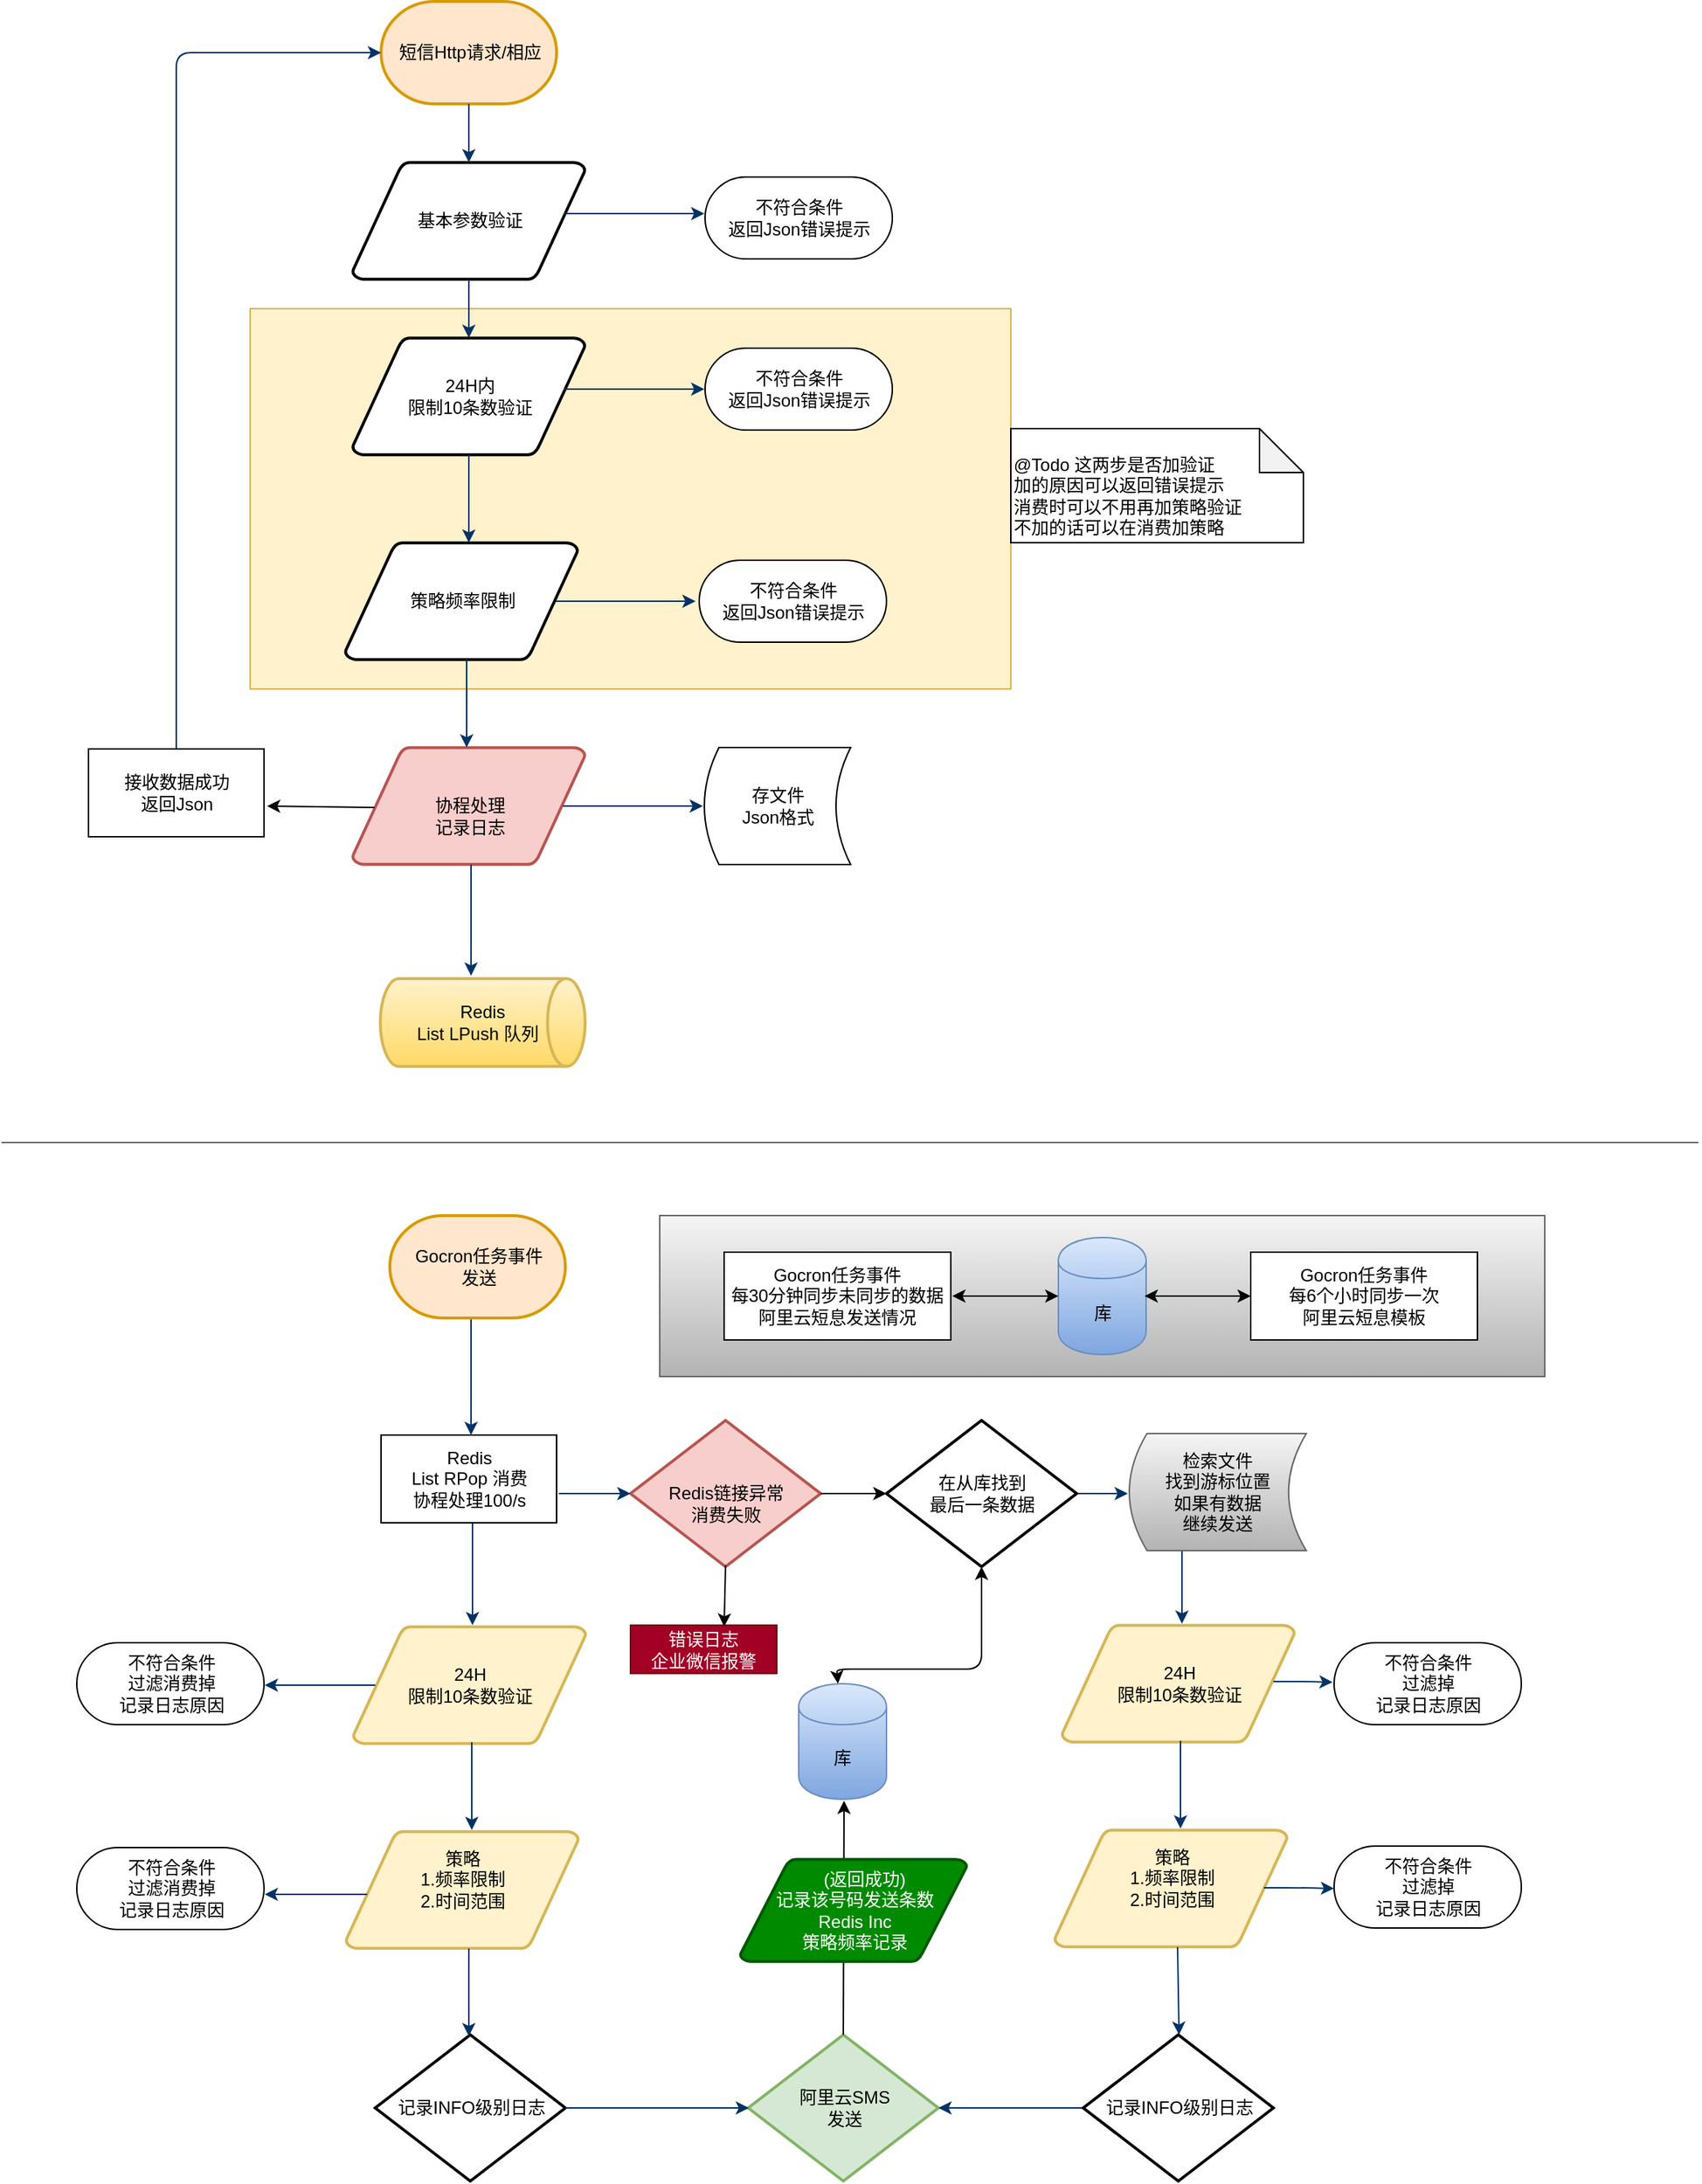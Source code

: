 <mxfile version="12.2.4" type="github" pages="1">
  <diagram id="6a731a19-8d31-9384-78a2-239565b7b9f0" name="Page-1">
    <mxGraphModel dx="1024" dy="539" grid="1" gridSize="10" guides="1" tooltips="1" connect="1" arrows="0" fold="1" page="1" pageScale="1" pageWidth="1169" pageHeight="827" background="#ffffff" math="0" shadow="0">
      <root>
        <mxCell id="0"/>
        <mxCell id="1" parent="0"/>
        <mxCell id="NsZce1ZorsWD20Aph8DO-130" value="" style="rounded=0;whiteSpace=wrap;html=1;gradientColor=#b3b3b3;fillColor=#f5f5f5;strokeColor=#666666;" vertex="1" parent="1">
          <mxGeometry x="450" y="880" width="605" height="110" as="geometry"/>
        </mxCell>
        <mxCell id="NsZce1ZorsWD20Aph8DO-59" value="" style="rounded=0;whiteSpace=wrap;html=1;fillColor=#fff2cc;strokeColor=#d6b656;" vertex="1" parent="1">
          <mxGeometry x="170" y="260" width="520" height="260" as="geometry"/>
        </mxCell>
        <mxCell id="2" value="短信Http请求/相应" style="shape=mxgraph.flowchart.terminator;strokeWidth=2;gradientDirection=north;fontStyle=0;html=1;fillColor=#ffe6cc;strokeColor=#d79b00;" parent="1" vertex="1">
          <mxGeometry x="259.5" y="50" width="120" height="70" as="geometry"/>
        </mxCell>
        <mxCell id="3" value="基本参数验证" style="shape=mxgraph.flowchart.data;strokeWidth=2;gradientColor=none;gradientDirection=north;fontStyle=0;html=1;" parent="1" vertex="1">
          <mxGeometry x="240" y="160" width="159" height="80" as="geometry"/>
        </mxCell>
        <mxCell id="4" value="策略频率限制" style="shape=mxgraph.flowchart.data;strokeWidth=2;gradientColor=none;gradientDirection=north;fontStyle=0;html=1;" parent="1" vertex="1">
          <mxGeometry x="235" y="420" width="159" height="80" as="geometry"/>
        </mxCell>
        <mxCell id="5" value="&lt;div&gt;24H内&lt;/div&gt;&lt;div&gt;限制10条数验证&lt;/div&gt;" style="shape=mxgraph.flowchart.data;strokeWidth=2;gradientColor=none;gradientDirection=north;fontStyle=0;html=1;" parent="1" vertex="1">
          <mxGeometry x="240" y="280" width="159" height="80" as="geometry"/>
        </mxCell>
        <mxCell id="7" style="fontStyle=1;strokeColor=#003366;strokeWidth=1;html=1;" parent="1" source="2" target="3" edge="1">
          <mxGeometry relative="1" as="geometry"/>
        </mxCell>
        <mxCell id="8" style="fontStyle=1;strokeColor=#003366;strokeWidth=1;html=1;" parent="1" source="3" target="5" edge="1">
          <mxGeometry relative="1" as="geometry"/>
        </mxCell>
        <mxCell id="9" style="entryX=0.5;entryY=0;entryPerimeter=0;fontStyle=1;strokeColor=#003366;strokeWidth=1;html=1;" parent="1" source="5" edge="1">
          <mxGeometry relative="1" as="geometry">
            <mxPoint x="319.5" y="420" as="targetPoint"/>
          </mxGeometry>
        </mxCell>
        <mxCell id="13" value="&lt;div&gt;&lt;br&gt;&lt;/div&gt;&lt;div&gt;协程处理&lt;/div&gt;记录日志" style="shape=mxgraph.flowchart.data;strokeWidth=2;gradientDirection=north;fontStyle=0;html=1;fillColor=#f8cecc;strokeColor=#b85450;" parent="1" vertex="1">
          <mxGeometry x="240" y="560" width="159" height="80" as="geometry"/>
        </mxCell>
        <mxCell id="16" value="" style="edgeStyle=elbowEdgeStyle;elbow=horizontal;exitX=0.905;exitY=0.5;exitPerimeter=0;fontStyle=1;strokeColor=#003366;strokeWidth=1;html=1;" parent="1" source="4" edge="1">
          <mxGeometry x="-5.5" y="-90" width="100" height="100" as="geometry">
            <mxPoint x="-5.5" y="10" as="sourcePoint"/>
            <mxPoint x="474.5" y="460" as="targetPoint"/>
          </mxGeometry>
        </mxCell>
        <mxCell id="17" value="" style="edgeStyle=elbowEdgeStyle;elbow=horizontal;fontStyle=1;strokeColor=#003366;strokeWidth=1;html=1;" parent="1" source="4" edge="1">
          <mxGeometry y="-10" width="100" height="100" as="geometry">
            <mxPoint y="90" as="sourcePoint"/>
            <mxPoint x="318" y="560" as="targetPoint"/>
          </mxGeometry>
        </mxCell>
        <mxCell id="19" value="" style="edgeStyle=elbowEdgeStyle;elbow=horizontal;exitX=0.905;exitY=0.5;exitPerimeter=0;fontStyle=1;strokeColor=#003366;strokeWidth=1;html=1;" parent="1" source="13" edge="1">
          <mxGeometry x="-0.5" y="-80" width="100" height="100" as="geometry">
            <mxPoint x="-0.5" y="20" as="sourcePoint"/>
            <mxPoint x="479.5" y="600" as="targetPoint"/>
          </mxGeometry>
        </mxCell>
        <mxCell id="21" value="" style="edgeStyle=elbowEdgeStyle;elbow=horizontal;entryX=0.5;entryY=0.195;entryPerimeter=0;fontStyle=1;strokeColor=#003366;strokeWidth=1;html=1;" parent="1" source="13" edge="1">
          <mxGeometry x="-0.5" y="-80" width="100" height="100" as="geometry">
            <mxPoint x="-0.5" y="20" as="sourcePoint"/>
            <mxPoint x="321" y="716" as="targetPoint"/>
          </mxGeometry>
        </mxCell>
        <mxCell id="25" value="" style="edgeStyle=elbowEdgeStyle;elbow=horizontal;exitX=0.5;exitY=0.9;exitPerimeter=0;fontStyle=1;strokeColor=#003366;strokeWidth=1;html=1;" parent="1" edge="1">
          <mxGeometry x="0.5" y="-50" width="100" height="100" as="geometry">
            <mxPoint x="321" y="951" as="sourcePoint"/>
            <mxPoint x="321" y="1030" as="targetPoint"/>
          </mxGeometry>
        </mxCell>
        <mxCell id="28" value="记录INFO级别日志" style="shape=mxgraph.flowchart.decision;strokeWidth=2;gradientColor=none;gradientDirection=north;fontStyle=0;html=1;" parent="1" vertex="1">
          <mxGeometry x="255.5" y="1440" width="130" height="100" as="geometry"/>
        </mxCell>
        <mxCell id="29" value="&lt;div&gt;阿里云SMS&lt;br&gt;&lt;/div&gt;&lt;div&gt;发送&lt;/div&gt;" style="shape=mxgraph.flowchart.decision;strokeWidth=2;gradientDirection=north;fontStyle=0;html=1;fillColor=#d5e8d4;strokeColor=#82b366;" parent="1" vertex="1">
          <mxGeometry x="510.5" y="1440" width="130" height="100" as="geometry"/>
        </mxCell>
        <mxCell id="30" value="" style="edgeStyle=elbowEdgeStyle;elbow=horizontal;fontStyle=1;strokeColor=#003366;strokeWidth=1;html=1;" parent="1" edge="1">
          <mxGeometry x="0.5" y="-90" width="100" height="100" as="geometry">
            <mxPoint x="322" y="1090" as="sourcePoint"/>
            <mxPoint x="322" y="1160" as="targetPoint"/>
          </mxGeometry>
        </mxCell>
        <mxCell id="31" value="" style="edgeStyle=elbowEdgeStyle;elbow=horizontal;exitX=1;exitY=0.5;exitPerimeter=0;entryX=0;entryY=0.5;entryPerimeter=0;fontStyle=1;strokeColor=#003366;strokeWidth=1;html=1;" parent="1" source="28" edge="1">
          <mxGeometry x="0.5" y="230" width="100" height="100" as="geometry">
            <mxPoint x="0.5" y="330" as="sourcePoint"/>
            <mxPoint x="511" y="1490" as="targetPoint"/>
          </mxGeometry>
        </mxCell>
        <mxCell id="33" value="" style="edgeStyle=elbowEdgeStyle;elbow=vertical;fontStyle=1;strokeColor=#003366;strokeWidth=1;html=1;entryX=1;entryY=0.5;entryDx=0;entryDy=0;entryPerimeter=0;exitX=0;exitY=0.5;exitDx=0;exitDy=0;exitPerimeter=0;" parent="1" source="NsZce1ZorsWD20Aph8DO-85" target="29" edge="1">
          <mxGeometry x="0.5" y="230" width="100" height="100" as="geometry">
            <mxPoint x="750" y="1600" as="sourcePoint"/>
            <mxPoint x="800" y="1500" as="targetPoint"/>
            <Array as="points">
              <mxPoint x="810" y="1490"/>
            </Array>
          </mxGeometry>
        </mxCell>
        <mxCell id="54" value="" style="edgeStyle=elbowEdgeStyle;elbow=horizontal;entryX=0;entryY=0.5;entryPerimeter=0;fontStyle=1;strokeColor=#003366;strokeWidth=1;html=1;entryDx=0;entryDy=0;" parent="1" target="2" edge="1">
          <mxGeometry x="-0.5" y="30" width="100" height="100" as="geometry">
            <mxPoint x="119.5" y="600" as="sourcePoint"/>
            <mxPoint x="99.5" y="30" as="targetPoint"/>
            <Array as="points">
              <mxPoint x="119.5" y="110"/>
              <mxPoint x="119.5" y="1000"/>
            </Array>
          </mxGeometry>
        </mxCell>
        <mxCell id="NsZce1ZorsWD20Aph8DO-56" value="" style="edgeStyle=elbowEdgeStyle;elbow=horizontal;exitX=0.905;exitY=0.5;exitPerimeter=0;fontStyle=1;strokeColor=#003366;strokeWidth=1;html=1;" edge="1" parent="1">
          <mxGeometry x="0.5" y="-235" width="100" height="100" as="geometry">
            <mxPoint x="384.5" y="315" as="sourcePoint"/>
            <mxPoint x="480.5" y="315" as="targetPoint"/>
          </mxGeometry>
        </mxCell>
        <mxCell id="NsZce1ZorsWD20Aph8DO-58" value="" style="edgeStyle=elbowEdgeStyle;elbow=horizontal;exitX=0.905;exitY=0.5;exitPerimeter=0;fontStyle=1;strokeColor=#003366;strokeWidth=1;html=1;" edge="1" parent="1">
          <mxGeometry x="0.5" y="-355" width="100" height="100" as="geometry">
            <mxPoint x="384.5" y="195" as="sourcePoint"/>
            <mxPoint x="480.5" y="195" as="targetPoint"/>
          </mxGeometry>
        </mxCell>
        <mxCell id="NsZce1ZorsWD20Aph8DO-60" value="&lt;div align=&quot;left&quot;&gt;&lt;br&gt;&lt;/div&gt;&lt;div align=&quot;left&quot;&gt;@Todo 这两步是否加验证&lt;/div&gt;&lt;div align=&quot;left&quot;&gt;加的原因可以返回错误提示&lt;/div&gt;&lt;div align=&quot;left&quot;&gt;消费时可以不用再加策略验证&lt;/div&gt;&lt;div align=&quot;left&quot;&gt;不加的话可以在消费加策略&lt;br&gt;&lt;/div&gt;" style="shape=note;whiteSpace=wrap;html=1;backgroundOutline=1;darkOpacity=0.05;align=left;" vertex="1" parent="1">
          <mxGeometry x="690" y="342" width="200" height="78" as="geometry"/>
        </mxCell>
        <mxCell id="NsZce1ZorsWD20Aph8DO-61" value="&lt;div&gt;存文件&lt;/div&gt;&lt;div&gt;Json格式&lt;br&gt;&lt;/div&gt;" style="shape=dataStorage;whiteSpace=wrap;html=1;" vertex="1" parent="1">
          <mxGeometry x="480.5" y="560" width="100" height="80" as="geometry"/>
        </mxCell>
        <mxCell id="NsZce1ZorsWD20Aph8DO-62" value="&lt;div&gt;策略&lt;/div&gt;&lt;div&gt;1.频率限制&lt;/div&gt;&lt;div&gt;2.时间范围&lt;br&gt;&lt;/div&gt;&lt;div&gt;&lt;br&gt;&lt;/div&gt;" style="shape=mxgraph.flowchart.data;strokeWidth=2;gradientDirection=north;fontStyle=0;html=1;fillColor=#fff2cc;strokeColor=#d6b656;" vertex="1" parent="1">
          <mxGeometry x="235.5" y="1301" width="159" height="80" as="geometry"/>
        </mxCell>
        <mxCell id="NsZce1ZorsWD20Aph8DO-63" value="&lt;div&gt;24H&lt;/div&gt;&lt;div&gt;限制10条数验证&lt;/div&gt;" style="shape=mxgraph.flowchart.data;strokeWidth=2;gradientDirection=north;fontStyle=0;html=1;fillColor=#fff2cc;strokeColor=#d6b656;" vertex="1" parent="1">
          <mxGeometry x="240.5" y="1161" width="159" height="80" as="geometry"/>
        </mxCell>
        <mxCell id="NsZce1ZorsWD20Aph8DO-65" value="" style="edgeStyle=elbowEdgeStyle;elbow=horizontal;fontStyle=1;strokeColor=#003366;strokeWidth=1;html=1;" edge="1" parent="1">
          <mxGeometry x="-64.5" y="795" width="100" height="100" as="geometry">
            <mxPoint x="250" y="1344" as="sourcePoint"/>
            <mxPoint x="180" y="1344" as="targetPoint"/>
          </mxGeometry>
        </mxCell>
        <mxCell id="NsZce1ZorsWD20Aph8DO-67" value="" style="edgeStyle=elbowEdgeStyle;elbow=horizontal;fontStyle=1;strokeColor=#003366;strokeWidth=1;html=1;exitX=0.095;exitY=0.5;exitDx=0;exitDy=0;exitPerimeter=0;" edge="1" parent="1" source="NsZce1ZorsWD20Aph8DO-63">
          <mxGeometry x="-58.5" y="650" width="100" height="100" as="geometry">
            <mxPoint x="380" y="1200" as="sourcePoint"/>
            <mxPoint x="180" y="1201" as="targetPoint"/>
          </mxGeometry>
        </mxCell>
        <mxCell id="NsZce1ZorsWD20Aph8DO-68" style="entryX=0.5;entryY=0;entryPerimeter=0;fontStyle=1;strokeColor=#003366;strokeWidth=1;html=1;" edge="1" parent="1">
          <mxGeometry relative="1" as="geometry">
            <mxPoint x="321.5" y="1240" as="sourcePoint"/>
            <mxPoint x="321.5" y="1300" as="targetPoint"/>
          </mxGeometry>
        </mxCell>
        <mxCell id="NsZce1ZorsWD20Aph8DO-69" style="entryX=0.5;entryY=0;entryPerimeter=0;fontStyle=1;strokeColor=#003366;strokeWidth=1;html=1;" edge="1" parent="1">
          <mxGeometry relative="1" as="geometry">
            <mxPoint x="319.5" y="1381" as="sourcePoint"/>
            <mxPoint x="319.5" y="1441" as="targetPoint"/>
          </mxGeometry>
        </mxCell>
        <mxCell id="NsZce1ZorsWD20Aph8DO-70" value="库" style="shape=cylinder;whiteSpace=wrap;html=1;boundedLbl=1;backgroundOutline=1;fillColor=#dae8fc;strokeColor=#6c8ebf;gradientColor=#7ea6e0;" vertex="1" parent="1">
          <mxGeometry x="545" y="1200" width="60" height="79" as="geometry"/>
        </mxCell>
        <mxCell id="NsZce1ZorsWD20Aph8DO-74" value="" style="edgeStyle=elbowEdgeStyle;elbow=horizontal;exitX=1;exitY=0.5;exitPerimeter=0;entryX=0;entryY=0.5;entryPerimeter=0;fontStyle=1;strokeColor=#003366;strokeWidth=1;html=1;" edge="1" parent="1" source="NsZce1ZorsWD20Aph8DO-73">
          <mxGeometry x="-4.5" y="-190" width="100" height="100" as="geometry">
            <mxPoint x="381" y="1070" as="sourcePoint"/>
            <mxPoint x="506" y="1070" as="targetPoint"/>
          </mxGeometry>
        </mxCell>
        <mxCell id="NsZce1ZorsWD20Aph8DO-76" value="" style="edgeStyle=elbowEdgeStyle;elbow=vertical;exitX=1;exitY=0.5;exitPerimeter=0;fontStyle=1;strokeColor=#003366;strokeWidth=1;html=1;" edge="1" parent="1" source="NsZce1ZorsWD20Aph8DO-110">
          <mxGeometry x="-4.5" y="-190" width="100" height="100" as="geometry">
            <mxPoint x="636" y="1070" as="sourcePoint"/>
            <mxPoint x="770" y="1070" as="targetPoint"/>
            <Array as="points">
              <mxPoint x="735.5" y="1070"/>
            </Array>
          </mxGeometry>
        </mxCell>
        <mxCell id="NsZce1ZorsWD20Aph8DO-79" value="&lt;div&gt;接收数据成功&lt;/div&gt;&lt;div&gt;返回Json&lt;br&gt;&lt;/div&gt;" style="rounded=0;whiteSpace=wrap;html=1;" vertex="1" parent="1">
          <mxGeometry x="59.5" y="561" width="120" height="60" as="geometry"/>
        </mxCell>
        <mxCell id="NsZce1ZorsWD20Aph8DO-80" value="" style="endArrow=classic;html=1;entryX=1.017;entryY=0.65;entryDx=0;entryDy=0;entryPerimeter=0;" edge="1" parent="1" target="NsZce1ZorsWD20Aph8DO-79">
          <mxGeometry width="50" height="50" relative="1" as="geometry">
            <mxPoint x="255" y="601" as="sourcePoint"/>
            <mxPoint x="305" y="551" as="targetPoint"/>
          </mxGeometry>
        </mxCell>
        <mxCell id="NsZce1ZorsWD20Aph8DO-85" value="记录INFO级别日志" style="shape=mxgraph.flowchart.decision;strokeWidth=2;gradientColor=none;gradientDirection=north;fontStyle=0;html=1;" vertex="1" parent="1">
          <mxGeometry x="739.5" y="1440" width="130" height="100" as="geometry"/>
        </mxCell>
        <mxCell id="NsZce1ZorsWD20Aph8DO-86" value="" style="edgeStyle=elbowEdgeStyle;elbow=horizontal;fontStyle=1;strokeColor=#003366;strokeWidth=1;html=1;" edge="1" parent="1">
          <mxGeometry x="485" y="-91" width="100" height="100" as="geometry">
            <mxPoint x="807" y="1100" as="sourcePoint"/>
            <mxPoint x="807" y="1159" as="targetPoint"/>
          </mxGeometry>
        </mxCell>
        <mxCell id="NsZce1ZorsWD20Aph8DO-87" value="&lt;div&gt;策略&lt;/div&gt;&lt;div&gt;1.频率限制&lt;/div&gt;&lt;div&gt;2.时间范围&lt;br&gt;&lt;/div&gt;&lt;div&gt;&lt;br&gt;&lt;/div&gt;" style="shape=mxgraph.flowchart.data;strokeWidth=2;gradientDirection=north;fontStyle=0;html=1;fillColor=#fff2cc;strokeColor=#d6b656;" vertex="1" parent="1">
          <mxGeometry x="720" y="1300" width="159" height="80" as="geometry"/>
        </mxCell>
        <mxCell id="NsZce1ZorsWD20Aph8DO-88" value="&lt;div&gt;24H&lt;/div&gt;&lt;div&gt;限制10条数验证&lt;/div&gt;" style="shape=mxgraph.flowchart.data;strokeWidth=2;gradientDirection=north;fontStyle=0;html=1;fillColor=#fff2cc;strokeColor=#d6b656;" vertex="1" parent="1">
          <mxGeometry x="725" y="1160" width="159" height="80" as="geometry"/>
        </mxCell>
        <mxCell id="NsZce1ZorsWD20Aph8DO-90" value="" style="edgeStyle=elbowEdgeStyle;elbow=horizontal;exitX=0.905;exitY=0.5;exitPerimeter=0;fontStyle=1;strokeColor=#003366;strokeWidth=1;html=1;" edge="1" parent="1">
          <mxGeometry x="478.5" y="789.5" width="100" height="100" as="geometry">
            <mxPoint x="863" y="1339.5" as="sourcePoint"/>
            <mxPoint x="911" y="1340" as="targetPoint"/>
          </mxGeometry>
        </mxCell>
        <mxCell id="NsZce1ZorsWD20Aph8DO-92" value="" style="edgeStyle=elbowEdgeStyle;elbow=horizontal;exitX=0.905;exitY=0.5;exitPerimeter=0;fontStyle=1;strokeColor=#003366;strokeWidth=1;html=1;" edge="1" parent="1">
          <mxGeometry x="485.5" y="648.5" width="100" height="100" as="geometry">
            <mxPoint x="869.5" y="1198.5" as="sourcePoint"/>
            <mxPoint x="910" y="1199" as="targetPoint"/>
          </mxGeometry>
        </mxCell>
        <mxCell id="NsZce1ZorsWD20Aph8DO-93" style="entryX=0.5;entryY=0;entryPerimeter=0;fontStyle=1;strokeColor=#003366;strokeWidth=1;html=1;" edge="1" parent="1">
          <mxGeometry relative="1" as="geometry">
            <mxPoint x="806" y="1239" as="sourcePoint"/>
            <mxPoint x="806" y="1299" as="targetPoint"/>
          </mxGeometry>
        </mxCell>
        <mxCell id="NsZce1ZorsWD20Aph8DO-94" style="fontStyle=1;strokeColor=#003366;strokeWidth=1;html=1;" edge="1" parent="1">
          <mxGeometry relative="1" as="geometry">
            <mxPoint x="804" y="1380" as="sourcePoint"/>
            <mxPoint x="805" y="1440" as="targetPoint"/>
          </mxGeometry>
        </mxCell>
        <mxCell id="NsZce1ZorsWD20Aph8DO-97" value="" style="endArrow=classic;html=1;exitX=0.5;exitY=0;exitDx=0;exitDy=0;exitPerimeter=0;" edge="1" parent="1" source="29">
          <mxGeometry width="50" height="50" relative="1" as="geometry">
            <mxPoint x="575.5" y="1540" as="sourcePoint"/>
            <mxPoint x="576" y="1280" as="targetPoint"/>
          </mxGeometry>
        </mxCell>
        <mxCell id="NsZce1ZorsWD20Aph8DO-98" value="&lt;div&gt;&amp;nbsp;&amp;nbsp;&amp;nbsp; (返回成功)&lt;/div&gt;&lt;div&gt;记录该号码发送条数&lt;/div&gt;&lt;div&gt;Redis Inc&lt;/div&gt;&lt;div&gt;策略频率记录&lt;br&gt;&lt;/div&gt;" style="shape=mxgraph.flowchart.data;strokeWidth=2;gradientDirection=north;fontStyle=0;html=1;fillColor=#008a00;strokeColor=#005700;fontColor=#ffffff;" vertex="1" parent="1">
          <mxGeometry x="505" y="1320" width="155" height="70" as="geometry"/>
        </mxCell>
        <mxCell id="NsZce1ZorsWD20Aph8DO-99" value="&lt;div&gt;&lt;br&gt;&lt;/div&gt;&lt;div&gt;&lt;br&gt;&lt;/div&gt;&lt;div&gt;Redis&lt;/div&gt;&lt;div&gt;List RPop 消费&lt;br&gt;&lt;/div&gt;&lt;div&gt;&lt;div&gt;协程处理100/s&lt;/div&gt;&lt;div&gt;&lt;br&gt;&lt;br&gt;&lt;/div&gt;&lt;/div&gt;" style="rounded=0;whiteSpace=wrap;html=1;" vertex="1" parent="1">
          <mxGeometry x="259.5" y="1030" width="120" height="60" as="geometry"/>
        </mxCell>
        <mxCell id="NsZce1ZorsWD20Aph8DO-105" value="" style="endArrow=classic;startArrow=classic;html=1;entryX=0.5;entryY=1;entryDx=0;entryDy=0;entryPerimeter=0;" edge="1" parent="1" source="NsZce1ZorsWD20Aph8DO-70" target="NsZce1ZorsWD20Aph8DO-110">
          <mxGeometry width="50" height="50" relative="1" as="geometry">
            <mxPoint x="571" y="1197" as="sourcePoint"/>
            <mxPoint x="621" y="1147" as="targetPoint"/>
            <Array as="points">
              <mxPoint x="571" y="1190"/>
              <mxPoint x="670" y="1190"/>
            </Array>
          </mxGeometry>
        </mxCell>
        <mxCell id="NsZce1ZorsWD20Aph8DO-109" value="&lt;div&gt;&lt;br&gt;&lt;/div&gt;&lt;div&gt;&lt;br&gt;&lt;/div&gt;&lt;div&gt;&lt;br&gt;&lt;/div&gt;&lt;div&gt;检索文件&lt;/div&gt;&lt;div&gt;找到游标位置&lt;/div&gt;&lt;div&gt;如果有数据&lt;/div&gt;&lt;div&gt;继续发送&lt;/div&gt;&lt;div&gt;&lt;br&gt;&lt;br&gt;&lt;br&gt;&lt;/div&gt;" style="shape=dataStorage;whiteSpace=wrap;html=1;gradientColor=#b3b3b3;fillColor=#f5f5f5;strokeColor=#666666;" vertex="1" parent="1">
          <mxGeometry x="771" y="1029" width="121" height="80" as="geometry"/>
        </mxCell>
        <mxCell id="NsZce1ZorsWD20Aph8DO-73" value="&lt;div&gt;&lt;br&gt;&lt;/div&gt;&lt;div&gt;&lt;br&gt;&lt;/div&gt;&lt;div&gt;Redis链接异常&lt;br&gt;&lt;/div&gt;&lt;div&gt;消费失败&lt;/div&gt;&lt;div&gt;&lt;br&gt;&lt;/div&gt;" style="shape=mxgraph.flowchart.decision;strokeWidth=2;gradientDirection=north;fontStyle=0;html=1;fillColor=#f8cecc;strokeColor=#b85450;" vertex="1" parent="1">
          <mxGeometry x="430" y="1020" width="130" height="100" as="geometry"/>
        </mxCell>
        <mxCell id="NsZce1ZorsWD20Aph8DO-111" value="" style="edgeStyle=elbowEdgeStyle;elbow=horizontal;exitX=1;exitY=0.5;exitPerimeter=0;entryX=0;entryY=0.5;entryPerimeter=0;fontStyle=1;strokeColor=#003366;strokeWidth=1;html=1;" edge="1" parent="1" target="NsZce1ZorsWD20Aph8DO-73">
          <mxGeometry x="-4.5" y="-190" width="100" height="100" as="geometry">
            <mxPoint x="381" y="1070" as="sourcePoint"/>
            <mxPoint x="506" y="1070" as="targetPoint"/>
          </mxGeometry>
        </mxCell>
        <mxCell id="NsZce1ZorsWD20Aph8DO-110" value="&lt;div&gt;在从库找到&lt;/div&gt;&lt;div&gt;最后一条数据&lt;/div&gt;" style="shape=mxgraph.flowchart.decision;strokeWidth=2;gradientColor=none;gradientDirection=north;fontStyle=0;html=1;" vertex="1" parent="1">
          <mxGeometry x="605" y="1020" width="130" height="100" as="geometry"/>
        </mxCell>
        <mxCell id="NsZce1ZorsWD20Aph8DO-112" value="" style="edgeStyle=elbowEdgeStyle;elbow=vertical;exitX=1;exitY=0.5;exitPerimeter=0;fontStyle=1;strokeColor=#003366;strokeWidth=1;html=1;" edge="1" parent="1" target="NsZce1ZorsWD20Aph8DO-110">
          <mxGeometry x="-4.5" y="-190" width="100" height="100" as="geometry">
            <mxPoint x="636" y="1070" as="sourcePoint"/>
            <mxPoint x="770" y="1070" as="targetPoint"/>
            <Array as="points"/>
          </mxGeometry>
        </mxCell>
        <mxCell id="NsZce1ZorsWD20Aph8DO-113" value="" style="endArrow=classic;html=1;entryX=0;entryY=0.5;entryDx=0;entryDy=0;entryPerimeter=0;exitX=1;exitY=0.5;exitDx=0;exitDy=0;exitPerimeter=0;" edge="1" parent="1" source="NsZce1ZorsWD20Aph8DO-73" target="NsZce1ZorsWD20Aph8DO-110">
          <mxGeometry width="50" height="50" relative="1" as="geometry">
            <mxPoint x="570" y="1070" as="sourcePoint"/>
            <mxPoint x="605.5" y="1024" as="targetPoint"/>
          </mxGeometry>
        </mxCell>
        <mxCell id="NsZce1ZorsWD20Aph8DO-115" value="" style="endArrow=classic;html=1;entryX=0.64;entryY=0.03;entryDx=0;entryDy=0;entryPerimeter=0;" edge="1" parent="1" target="NsZce1ZorsWD20Aph8DO-116">
          <mxGeometry width="50" height="50" relative="1" as="geometry">
            <mxPoint x="495" y="1119" as="sourcePoint"/>
            <mxPoint x="497" y="1155" as="targetPoint"/>
          </mxGeometry>
        </mxCell>
        <mxCell id="NsZce1ZorsWD20Aph8DO-116" value="&lt;div&gt;错误日志&lt;/div&gt;&lt;div&gt;企业微信报警&lt;br&gt;&lt;/div&gt;" style="rounded=0;whiteSpace=wrap;html=1;fillColor=#a20025;strokeColor=#6F0000;fontColor=#ffffff;" vertex="1" parent="1">
          <mxGeometry x="430" y="1160" width="100" height="33" as="geometry"/>
        </mxCell>
        <mxCell id="NsZce1ZorsWD20Aph8DO-120" value="&lt;div&gt;&lt;br&gt;&lt;/div&gt;&lt;div&gt;&lt;br&gt;&lt;/div&gt;&lt;div&gt;Gocron任务事件&lt;/div&gt;&lt;div&gt;发送&lt;/div&gt;&lt;div&gt;&lt;br&gt;&lt;br&gt;&lt;/div&gt;" style="shape=mxgraph.flowchart.terminator;strokeWidth=2;gradientDirection=north;fontStyle=0;html=1;fillColor=#ffe6cc;strokeColor=#d79b00;" vertex="1" parent="1">
          <mxGeometry x="265.5" y="880" width="120" height="70" as="geometry"/>
        </mxCell>
        <mxCell id="NsZce1ZorsWD20Aph8DO-127" value="库" style="shape=cylinder;whiteSpace=wrap;html=1;boundedLbl=1;backgroundOutline=1;gradientColor=#7ea6e0;fillColor=#dae8fc;strokeColor=#6c8ebf;" vertex="1" parent="1">
          <mxGeometry x="722.5" y="895" width="60" height="80" as="geometry"/>
        </mxCell>
        <mxCell id="NsZce1ZorsWD20Aph8DO-128" value="&lt;div&gt;Gocron任务事件&lt;/div&gt;&lt;div&gt;每30分钟同步未同步的数据&lt;/div&gt;&lt;div&gt;阿里云短息发送情况&lt;br&gt;&lt;/div&gt;" style="rounded=0;whiteSpace=wrap;html=1;" vertex="1" parent="1">
          <mxGeometry x="494" y="905" width="155" height="60" as="geometry"/>
        </mxCell>
        <mxCell id="NsZce1ZorsWD20Aph8DO-129" value="&lt;div&gt;Gocron任务事件&lt;/div&gt;&lt;div&gt;每6个小时同步一次&lt;/div&gt;&lt;div&gt;阿里云短息模板&lt;br&gt;&lt;/div&gt;" style="rounded=0;whiteSpace=wrap;html=1;" vertex="1" parent="1">
          <mxGeometry x="854" y="905" width="155" height="60" as="geometry"/>
        </mxCell>
        <mxCell id="NsZce1ZorsWD20Aph8DO-133" value="" style="endArrow=classic;startArrow=classic;html=1;entryX=0;entryY=0.5;entryDx=0;entryDy=0;" edge="1" parent="1" target="NsZce1ZorsWD20Aph8DO-127">
          <mxGeometry width="50" height="50" relative="1" as="geometry">
            <mxPoint x="650" y="935" as="sourcePoint"/>
            <mxPoint x="710" y="920" as="targetPoint"/>
          </mxGeometry>
        </mxCell>
        <mxCell id="NsZce1ZorsWD20Aph8DO-134" value="" style="endArrow=classic;startArrow=classic;html=1;entryX=0;entryY=0.5;entryDx=0;entryDy=0;" edge="1" parent="1">
          <mxGeometry width="50" height="50" relative="1" as="geometry">
            <mxPoint x="781.5" y="935" as="sourcePoint"/>
            <mxPoint x="854" y="935" as="targetPoint"/>
          </mxGeometry>
        </mxCell>
        <mxCell id="NsZce1ZorsWD20Aph8DO-135" value="&lt;div&gt;Redis&lt;/div&gt;&lt;div&gt;List LPush 队列&amp;nbsp;&amp;nbsp; &lt;br&gt;&lt;/div&gt;" style="strokeWidth=2;html=1;shape=mxgraph.flowchart.direct_data;whiteSpace=wrap;gradientColor=#ffd966;fillColor=#fff2cc;strokeColor=#d6b656;" vertex="1" parent="1">
          <mxGeometry x="259" y="718" width="140" height="60" as="geometry"/>
        </mxCell>
        <mxCell id="NsZce1ZorsWD20Aph8DO-137" value="&lt;div&gt;不符合条件&lt;/div&gt;&lt;div&gt;返回Json错误提示&lt;br&gt;&lt;/div&gt;" style="html=1;dashed=0;whitespace=wrap;shape=mxgraph.dfd.start" vertex="1" parent="1">
          <mxGeometry x="481" y="170" width="128" height="56" as="geometry"/>
        </mxCell>
        <mxCell id="NsZce1ZorsWD20Aph8DO-139" value="&lt;div&gt;不符合条件&lt;/div&gt;&lt;div&gt;返回Json错误提示&lt;br&gt;&lt;/div&gt;" style="html=1;dashed=0;whitespace=wrap;shape=mxgraph.dfd.start" vertex="1" parent="1">
          <mxGeometry x="481" y="287" width="128" height="56" as="geometry"/>
        </mxCell>
        <mxCell id="NsZce1ZorsWD20Aph8DO-140" value="&lt;div&gt;不符合条件&lt;/div&gt;&lt;div&gt;返回Json错误提示&lt;br&gt;&lt;/div&gt;" style="html=1;dashed=0;whitespace=wrap;shape=mxgraph.dfd.start" vertex="1" parent="1">
          <mxGeometry x="477" y="432" width="128" height="56" as="geometry"/>
        </mxCell>
        <mxCell id="NsZce1ZorsWD20Aph8DO-141" value="&lt;div&gt;不符合条件&lt;/div&gt;&lt;div&gt;过滤掉&lt;/div&gt;&lt;div&gt;记录日志原因&lt;br&gt;&lt;/div&gt;" style="html=1;dashed=0;whitespace=wrap;shape=mxgraph.dfd.start" vertex="1" parent="1">
          <mxGeometry x="911" y="1172" width="128" height="56" as="geometry"/>
        </mxCell>
        <mxCell id="NsZce1ZorsWD20Aph8DO-146" value="&lt;div&gt;不符合条件&lt;/div&gt;&lt;div&gt;过滤掉&lt;/div&gt;&lt;div&gt;记录日志原因&lt;br&gt;&lt;/div&gt;" style="html=1;dashed=0;whitespace=wrap;shape=mxgraph.dfd.start" vertex="1" parent="1">
          <mxGeometry x="911" y="1311" width="128" height="56" as="geometry"/>
        </mxCell>
        <mxCell id="NsZce1ZorsWD20Aph8DO-147" value="&lt;div&gt;不符合条件&lt;/div&gt;&lt;div&gt;过滤消费掉&lt;/div&gt;&lt;div&gt;记录日志原因&lt;/div&gt;" style="html=1;dashed=0;whitespace=wrap;shape=mxgraph.dfd.start" vertex="1" parent="1">
          <mxGeometry x="51.5" y="1312" width="128" height="56" as="geometry"/>
        </mxCell>
        <mxCell id="NsZce1ZorsWD20Aph8DO-148" value="&lt;div&gt;不符合条件&lt;/div&gt;&lt;div&gt;过滤消费掉&lt;/div&gt;&lt;div&gt;记录日志原因&lt;/div&gt;" style="html=1;dashed=0;whitespace=wrap;shape=mxgraph.dfd.start" vertex="1" parent="1">
          <mxGeometry x="51.5" y="1172" width="128" height="56" as="geometry"/>
        </mxCell>
        <mxCell id="NsZce1ZorsWD20Aph8DO-149" value="" style="endArrow=none;html=1;gradientColor=#b3b3b3;fillColor=#f5f5f5;strokeColor=#666666;" edge="1" parent="1">
          <mxGeometry width="50" height="50" relative="1" as="geometry">
            <mxPoint y="830" as="sourcePoint"/>
            <mxPoint x="1160" y="830" as="targetPoint"/>
          </mxGeometry>
        </mxCell>
      </root>
    </mxGraphModel>
  </diagram>
</mxfile>
